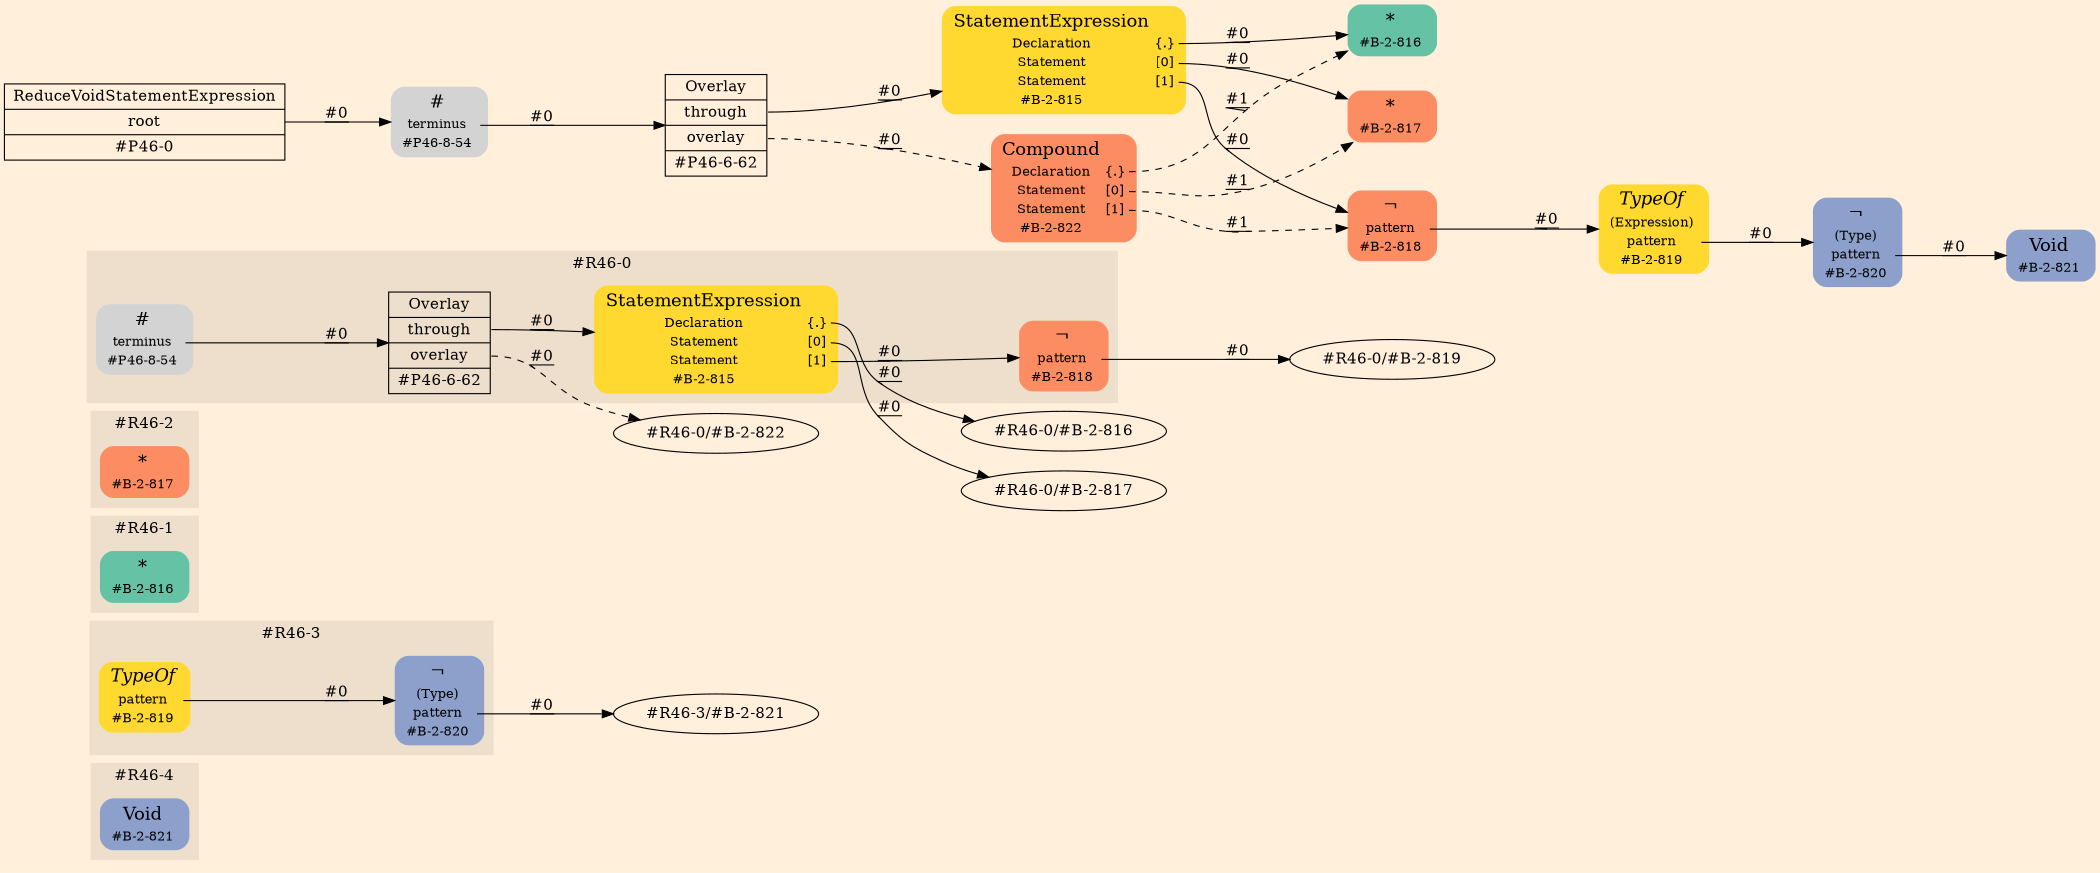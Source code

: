 digraph Inferno {
graph [
rankdir = "LR"
ranksep = 1.0
size = "14,20"
bgcolor = antiquewhite1
color = black
fontcolor = black
];
node [
];
subgraph "cluster#R46-4" {
label = "#R46-4"
style = "filled"
color = antiquewhite2
"#R46-4/#B-2-821" [
shape = "plaintext"
fillcolor = "/set28/3"
label = <<TABLE BORDER="0" CELLBORDER="0" CELLSPACING="0">
 <TR>
  <TD><FONT POINT-SIZE="16.0">Void</FONT></TD>
  <TD></TD>
 </TR>
 <TR>
  <TD>#B-2-821</TD>
  <TD PORT="port0"></TD>
 </TR>
</TABLE>>
style = "rounded,filled"
fontsize = "12"
];
}
subgraph "cluster#R46-3" {
label = "#R46-3"
style = "filled"
color = antiquewhite2
"#R46-3/#B-2-820" [
shape = "plaintext"
fillcolor = "/set28/3"
label = <<TABLE BORDER="0" CELLBORDER="0" CELLSPACING="0">
 <TR>
  <TD><FONT POINT-SIZE="16.0">¬</FONT></TD>
  <TD></TD>
 </TR>
 <TR>
  <TD>(Type)</TD>
  <TD PORT="port0"></TD>
 </TR>
 <TR>
  <TD>pattern</TD>
  <TD PORT="port1"></TD>
 </TR>
 <TR>
  <TD>#B-2-820</TD>
  <TD PORT="port2"></TD>
 </TR>
</TABLE>>
style = "rounded,filled"
fontsize = "12"
];
"#R46-3/#B-2-819" [
shape = "plaintext"
fillcolor = "/set28/6"
label = <<TABLE BORDER="0" CELLBORDER="0" CELLSPACING="0">
 <TR>
  <TD><FONT POINT-SIZE="16.0"><I>TypeOf</I></FONT></TD>
  <TD></TD>
 </TR>
 <TR>
  <TD>pattern</TD>
  <TD PORT="port0"></TD>
 </TR>
 <TR>
  <TD>#B-2-819</TD>
  <TD PORT="port1"></TD>
 </TR>
</TABLE>>
style = "rounded,filled"
fontsize = "12"
];
}
"#R46-3/#B-2-820":port1 -> "#R46-3/#B-2-821" [style="solid"
label = "#0"
decorate = true
color = black
fontcolor = black
];
"#R46-3/#B-2-819":port0 -> "#R46-3/#B-2-820" [style="solid"
label = "#0"
decorate = true
color = black
fontcolor = black
];
subgraph "cluster#R46-1" {
label = "#R46-1"
style = "filled"
color = antiquewhite2
"#R46-1/#B-2-816" [
shape = "plaintext"
fillcolor = "/set28/1"
label = <<TABLE BORDER="0" CELLBORDER="0" CELLSPACING="0">
 <TR>
  <TD><FONT POINT-SIZE="16.0">*</FONT></TD>
  <TD></TD>
 </TR>
 <TR>
  <TD>#B-2-816</TD>
  <TD PORT="port0"></TD>
 </TR>
</TABLE>>
style = "rounded,filled"
fontsize = "12"
];
}
subgraph "cluster#R46-2" {
label = "#R46-2"
style = "filled"
color = antiquewhite2
"#R46-2/#B-2-817" [
shape = "plaintext"
fillcolor = "/set28/2"
label = <<TABLE BORDER="0" CELLBORDER="0" CELLSPACING="0">
 <TR>
  <TD><FONT POINT-SIZE="16.0">*</FONT></TD>
  <TD></TD>
 </TR>
 <TR>
  <TD>#B-2-817</TD>
  <TD PORT="port0"></TD>
 </TR>
</TABLE>>
style = "rounded,filled"
fontsize = "12"
];
}
subgraph "cluster#R46-0" {
label = "#R46-0"
style = "filled"
color = antiquewhite2
"#R46-0/#B-2-815" [
shape = "plaintext"
fillcolor = "/set28/6"
label = <<TABLE BORDER="0" CELLBORDER="0" CELLSPACING="0">
 <TR>
  <TD><FONT POINT-SIZE="16.0">StatementExpression</FONT></TD>
  <TD></TD>
 </TR>
 <TR>
  <TD>Declaration</TD>
  <TD PORT="port0">{.}</TD>
 </TR>
 <TR>
  <TD>Statement</TD>
  <TD PORT="port1">[0]</TD>
 </TR>
 <TR>
  <TD>Statement</TD>
  <TD PORT="port2">[1]</TD>
 </TR>
 <TR>
  <TD>#B-2-815</TD>
  <TD PORT="port3"></TD>
 </TR>
</TABLE>>
style = "rounded,filled"
fontsize = "12"
];
"#R46-0/#B-2-818" [
shape = "plaintext"
fillcolor = "/set28/2"
label = <<TABLE BORDER="0" CELLBORDER="0" CELLSPACING="0">
 <TR>
  <TD><FONT POINT-SIZE="16.0">¬</FONT></TD>
  <TD></TD>
 </TR>
 <TR>
  <TD>pattern</TD>
  <TD PORT="port0"></TD>
 </TR>
 <TR>
  <TD>#B-2-818</TD>
  <TD PORT="port1"></TD>
 </TR>
</TABLE>>
style = "rounded,filled"
fontsize = "12"
];
"#R46-0/#P46-8-54" [
shape = "plaintext"
label = <<TABLE BORDER="0" CELLBORDER="0" CELLSPACING="0">
 <TR>
  <TD><FONT POINT-SIZE="16.0">#</FONT></TD>
  <TD></TD>
 </TR>
 <TR>
  <TD>terminus</TD>
  <TD PORT="port0"></TD>
 </TR>
 <TR>
  <TD>#P46-8-54</TD>
  <TD PORT="port1"></TD>
 </TR>
</TABLE>>
style = "rounded,filled"
fontsize = "12"
];
"#R46-0/#P46-6-62" [
shape = "record"
fillcolor = antiquewhite2
label = "<fixed> Overlay | <port0> through | <port1> overlay | <port2> #P46-6-62"
style = "filled"
fontsize = "14"
color = black
fontcolor = black
];
}
"#R46-0/#B-2-815":port0 -> "#R46-0/#B-2-816" [style="solid"
label = "#0"
decorate = true
color = black
fontcolor = black
];
"#R46-0/#B-2-815":port1 -> "#R46-0/#B-2-817" [style="solid"
label = "#0"
decorate = true
color = black
fontcolor = black
];
"#R46-0/#B-2-815":port2 -> "#R46-0/#B-2-818" [style="solid"
label = "#0"
decorate = true
color = black
fontcolor = black
];
"#R46-0/#B-2-818":port0 -> "#R46-0/#B-2-819" [style="solid"
label = "#0"
decorate = true
color = black
fontcolor = black
];
"#R46-0/#P46-8-54":port0 -> "#R46-0/#P46-6-62" [style="solid"
label = "#0"
decorate = true
color = black
fontcolor = black
];
"#R46-0/#P46-6-62":port0 -> "#R46-0/#B-2-815" [style="solid"
label = "#0"
decorate = true
color = black
fontcolor = black
];
"#R46-0/#P46-6-62":port1 -> "#R46-0/#B-2-822" [style="dashed"
label = "#0"
decorate = true
color = black
fontcolor = black
];
"CR#P46-0" [
shape = "record"
fillcolor = antiquewhite1
label = "<fixed> ReduceVoidStatementExpression | <port0> root | <port1> #P46-0"
style = "filled"
fontsize = "14"
color = black
fontcolor = black
];
"#P46-8-54" [
shape = "plaintext"
label = <<TABLE BORDER="0" CELLBORDER="0" CELLSPACING="0">
 <TR>
  <TD><FONT POINT-SIZE="16.0">#</FONT></TD>
  <TD></TD>
 </TR>
 <TR>
  <TD>terminus</TD>
  <TD PORT="port0"></TD>
 </TR>
 <TR>
  <TD>#P46-8-54</TD>
  <TD PORT="port1"></TD>
 </TR>
</TABLE>>
style = "rounded,filled"
fontsize = "12"
];
"#P46-6-62" [
shape = "record"
fillcolor = antiquewhite1
label = "<fixed> Overlay | <port0> through | <port1> overlay | <port2> #P46-6-62"
style = "filled"
fontsize = "14"
color = black
fontcolor = black
];
"#B-2-815" [
shape = "plaintext"
fillcolor = "/set28/6"
label = <<TABLE BORDER="0" CELLBORDER="0" CELLSPACING="0">
 <TR>
  <TD><FONT POINT-SIZE="16.0">StatementExpression</FONT></TD>
  <TD></TD>
 </TR>
 <TR>
  <TD>Declaration</TD>
  <TD PORT="port0">{.}</TD>
 </TR>
 <TR>
  <TD>Statement</TD>
  <TD PORT="port1">[0]</TD>
 </TR>
 <TR>
  <TD>Statement</TD>
  <TD PORT="port2">[1]</TD>
 </TR>
 <TR>
  <TD>#B-2-815</TD>
  <TD PORT="port3"></TD>
 </TR>
</TABLE>>
style = "rounded,filled"
fontsize = "12"
];
"#B-2-816" [
shape = "plaintext"
fillcolor = "/set28/1"
label = <<TABLE BORDER="0" CELLBORDER="0" CELLSPACING="0">
 <TR>
  <TD><FONT POINT-SIZE="16.0">*</FONT></TD>
  <TD></TD>
 </TR>
 <TR>
  <TD>#B-2-816</TD>
  <TD PORT="port0"></TD>
 </TR>
</TABLE>>
style = "rounded,filled"
fontsize = "12"
];
"#B-2-817" [
shape = "plaintext"
fillcolor = "/set28/2"
label = <<TABLE BORDER="0" CELLBORDER="0" CELLSPACING="0">
 <TR>
  <TD><FONT POINT-SIZE="16.0">*</FONT></TD>
  <TD></TD>
 </TR>
 <TR>
  <TD>#B-2-817</TD>
  <TD PORT="port0"></TD>
 </TR>
</TABLE>>
style = "rounded,filled"
fontsize = "12"
];
"#B-2-818" [
shape = "plaintext"
fillcolor = "/set28/2"
label = <<TABLE BORDER="0" CELLBORDER="0" CELLSPACING="0">
 <TR>
  <TD><FONT POINT-SIZE="16.0">¬</FONT></TD>
  <TD></TD>
 </TR>
 <TR>
  <TD>pattern</TD>
  <TD PORT="port0"></TD>
 </TR>
 <TR>
  <TD>#B-2-818</TD>
  <TD PORT="port1"></TD>
 </TR>
</TABLE>>
style = "rounded,filled"
fontsize = "12"
];
"#B-2-819" [
shape = "plaintext"
fillcolor = "/set28/6"
label = <<TABLE BORDER="0" CELLBORDER="0" CELLSPACING="0">
 <TR>
  <TD><FONT POINT-SIZE="16.0"><I>TypeOf</I></FONT></TD>
  <TD></TD>
 </TR>
 <TR>
  <TD>(Expression)</TD>
  <TD PORT="port0"></TD>
 </TR>
 <TR>
  <TD>pattern</TD>
  <TD PORT="port1"></TD>
 </TR>
 <TR>
  <TD>#B-2-819</TD>
  <TD PORT="port2"></TD>
 </TR>
</TABLE>>
style = "rounded,filled"
fontsize = "12"
];
"#B-2-820" [
shape = "plaintext"
fillcolor = "/set28/3"
label = <<TABLE BORDER="0" CELLBORDER="0" CELLSPACING="0">
 <TR>
  <TD><FONT POINT-SIZE="16.0">¬</FONT></TD>
  <TD></TD>
 </TR>
 <TR>
  <TD>(Type)</TD>
  <TD PORT="port0"></TD>
 </TR>
 <TR>
  <TD>pattern</TD>
  <TD PORT="port1"></TD>
 </TR>
 <TR>
  <TD>#B-2-820</TD>
  <TD PORT="port2"></TD>
 </TR>
</TABLE>>
style = "rounded,filled"
fontsize = "12"
];
"#B-2-821" [
shape = "plaintext"
fillcolor = "/set28/3"
label = <<TABLE BORDER="0" CELLBORDER="0" CELLSPACING="0">
 <TR>
  <TD><FONT POINT-SIZE="16.0">Void</FONT></TD>
  <TD></TD>
 </TR>
 <TR>
  <TD>#B-2-821</TD>
  <TD PORT="port0"></TD>
 </TR>
</TABLE>>
style = "rounded,filled"
fontsize = "12"
];
"#B-2-822" [
shape = "plaintext"
fillcolor = "/set28/2"
label = <<TABLE BORDER="0" CELLBORDER="0" CELLSPACING="0">
 <TR>
  <TD><FONT POINT-SIZE="16.0">Compound</FONT></TD>
  <TD></TD>
 </TR>
 <TR>
  <TD>Declaration</TD>
  <TD PORT="port0">{.}</TD>
 </TR>
 <TR>
  <TD>Statement</TD>
  <TD PORT="port1">[0]</TD>
 </TR>
 <TR>
  <TD>Statement</TD>
  <TD PORT="port2">[1]</TD>
 </TR>
 <TR>
  <TD>#B-2-822</TD>
  <TD PORT="port3"></TD>
 </TR>
</TABLE>>
style = "rounded,filled"
fontsize = "12"
];
"CR#P46-0":port0 -> "#P46-8-54" [style="solid"
label = "#0"
decorate = true
color = black
fontcolor = black
];
"#P46-8-54":port0 -> "#P46-6-62" [style="solid"
label = "#0"
decorate = true
color = black
fontcolor = black
];
"#P46-6-62":port0 -> "#B-2-815" [style="solid"
label = "#0"
decorate = true
color = black
fontcolor = black
];
"#P46-6-62":port1 -> "#B-2-822" [style="dashed"
label = "#0"
decorate = true
color = black
fontcolor = black
];
"#B-2-815":port0 -> "#B-2-816" [style="solid"
label = "#0"
decorate = true
color = black
fontcolor = black
];
"#B-2-815":port1 -> "#B-2-817" [style="solid"
label = "#0"
decorate = true
color = black
fontcolor = black
];
"#B-2-815":port2 -> "#B-2-818" [style="solid"
label = "#0"
decorate = true
color = black
fontcolor = black
];
"#B-2-818":port0 -> "#B-2-819" [style="solid"
label = "#0"
decorate = true
color = black
fontcolor = black
];
"#B-2-819":port1 -> "#B-2-820" [style="solid"
label = "#0"
decorate = true
color = black
fontcolor = black
];
"#B-2-820":port1 -> "#B-2-821" [style="solid"
label = "#0"
decorate = true
color = black
fontcolor = black
];
"#B-2-822":port0 -> "#B-2-816" [style="dashed"
label = "#1"
decorate = true
color = black
fontcolor = black
];
"#B-2-822":port1 -> "#B-2-817" [style="dashed"
label = "#1"
decorate = true
color = black
fontcolor = black
];
"#B-2-822":port2 -> "#B-2-818" [style="dashed"
label = "#1"
decorate = true
color = black
fontcolor = black
];
}
